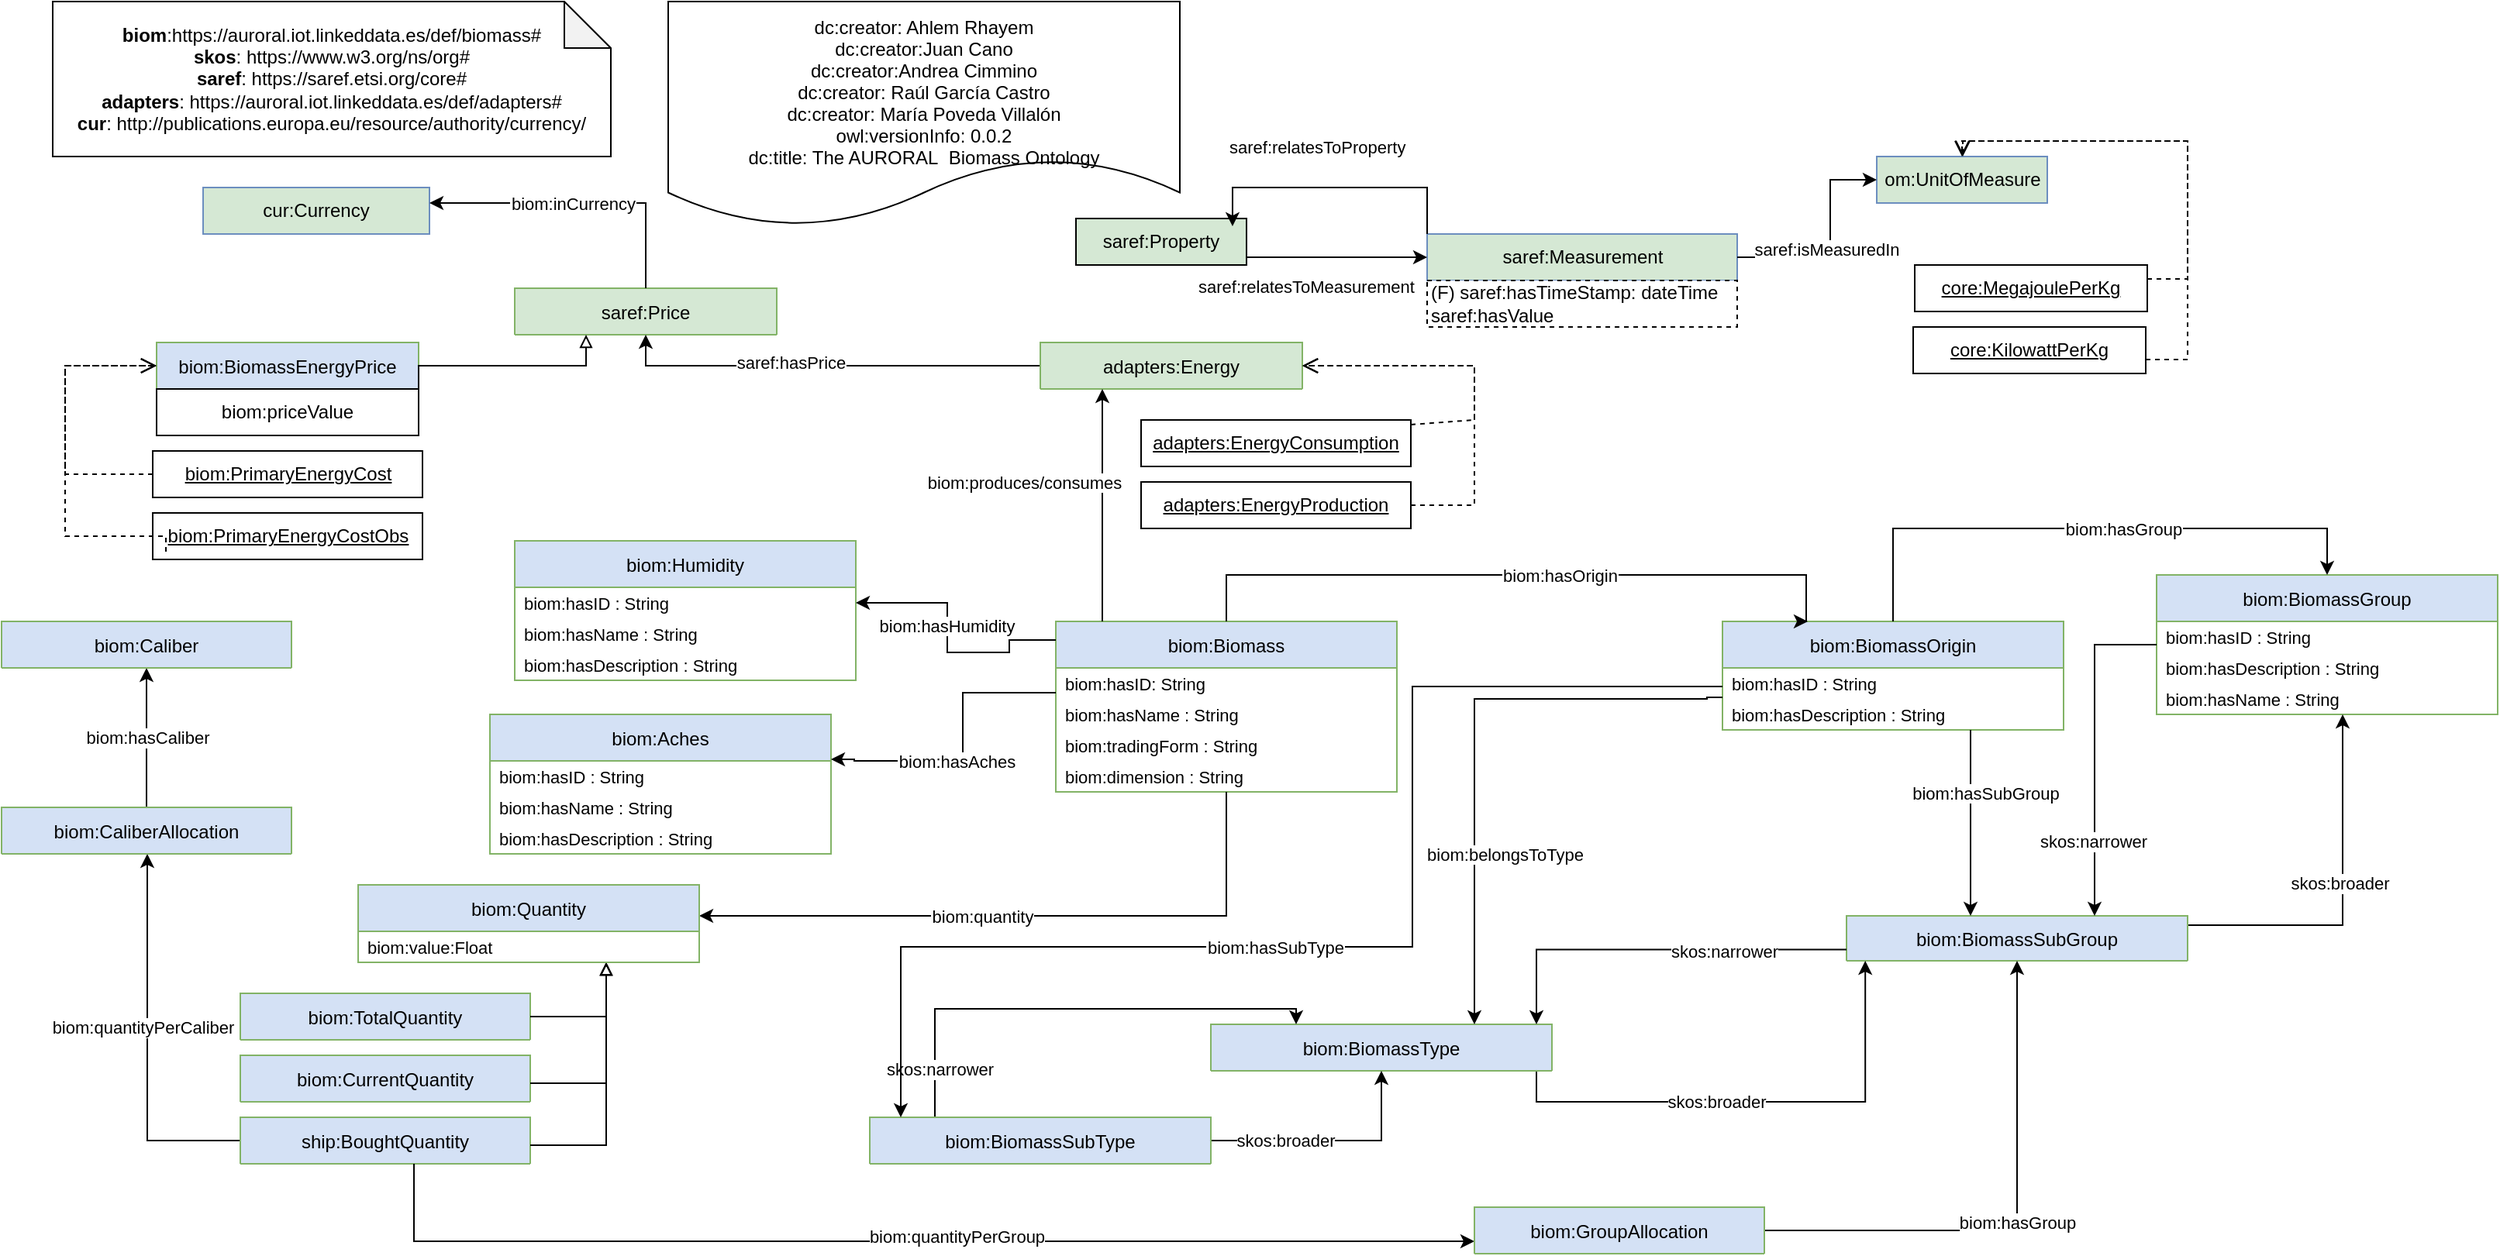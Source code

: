 <mxfile version="13.9.9" type="device"><diagram id="kuyocsIZIVU7Rjy9QZxE" name="Page-1"><mxGraphModel dx="2980" dy="2962" grid="1" gridSize="10" guides="1" tooltips="1" connect="1" arrows="1" fold="1" page="1" pageScale="1" pageWidth="1654" pageHeight="2336" math="0" shadow="0"><root><mxCell id="0"/><mxCell id="1" parent="0"/><mxCell id="2" value="biom:Biomass" style="swimlane;fontStyle=0;childLayout=stackLayout;horizontal=1;startSize=30;horizontalStack=0;resizeParent=1;resizeParentMax=0;resizeLast=0;collapsible=1;marginBottom=0;fillColor=#D4E1F5;strokeColor=#82b366;" parent="1" vertex="1"><mxGeometry x="-190" y="80" width="220" height="110" as="geometry"><mxRectangle x="536" y="365" width="80" height="30" as="alternateBounds"/></mxGeometry></mxCell><mxCell id="3" value="biom:hasID: String" style="text;strokeColor=none;fillColor=none;align=left;verticalAlign=middle;spacingLeft=4;spacingRight=4;overflow=hidden;points=[[0,0.5],[1,0.5]];portConstraint=eastwest;rotatable=0;fontSize=11;" parent="2" vertex="1"><mxGeometry y="30" width="220" height="20" as="geometry"/></mxCell><mxCell id="4" value="biom:hasName : String" style="text;strokeColor=none;fillColor=none;align=left;verticalAlign=middle;spacingLeft=4;spacingRight=4;overflow=hidden;points=[[0,0.5],[1,0.5]];portConstraint=eastwest;rotatable=0;fontSize=11;" parent="2" vertex="1"><mxGeometry y="50" width="220" height="20" as="geometry"/></mxCell><mxCell id="5" value="biom:tradingForm : String" style="text;strokeColor=none;fillColor=none;align=left;verticalAlign=middle;spacingLeft=4;spacingRight=4;overflow=hidden;points=[[0,0.5],[1,0.5]];portConstraint=eastwest;rotatable=0;fontSize=11;" parent="2" vertex="1"><mxGeometry y="70" width="220" height="20" as="geometry"/></mxCell><mxCell id="6" value="biom:dimension : String" style="text;strokeColor=none;fillColor=none;align=left;verticalAlign=middle;spacingLeft=4;spacingRight=4;overflow=hidden;points=[[0,0.5],[1,0.5]];portConstraint=eastwest;rotatable=0;fontSize=11;" parent="2" vertex="1"><mxGeometry y="90" width="220" height="20" as="geometry"/></mxCell><mxCell id="11" value="biom:BiomassOrigin" style="swimlane;fontStyle=0;childLayout=stackLayout;horizontal=1;startSize=30;horizontalStack=0;resizeParent=1;resizeParentMax=0;resizeLast=0;collapsible=1;marginBottom=0;fillColor=#D4E1F5;strokeColor=#82b366;" parent="1" vertex="1"><mxGeometry x="240" y="80" width="220" height="70" as="geometry"><mxRectangle x="536" y="365" width="80" height="30" as="alternateBounds"/></mxGeometry></mxCell><mxCell id="12" value="biom:hasID : String" style="text;strokeColor=none;fillColor=none;align=left;verticalAlign=middle;spacingLeft=4;spacingRight=4;overflow=hidden;points=[[0,0.5],[1,0.5]];portConstraint=eastwest;rotatable=0;fontSize=11;" parent="11" vertex="1"><mxGeometry y="30" width="220" height="20" as="geometry"/></mxCell><mxCell id="13" value="biom:hasDescription : String" style="text;strokeColor=none;fillColor=none;align=left;verticalAlign=middle;spacingLeft=4;spacingRight=4;overflow=hidden;points=[[0,0.5],[1,0.5]];portConstraint=eastwest;rotatable=0;fontSize=11;" parent="11" vertex="1"><mxGeometry y="50" width="220" height="20" as="geometry"/></mxCell><mxCell id="14" value="biom:BiomassGroup" style="swimlane;fontStyle=0;childLayout=stackLayout;horizontal=1;startSize=30;horizontalStack=0;resizeParent=1;resizeParentMax=0;resizeLast=0;collapsible=1;marginBottom=0;fillColor=#D4E1F5;strokeColor=#82b366;" parent="1" vertex="1"><mxGeometry x="520" y="50" width="220" height="90" as="geometry"><mxRectangle x="536" y="365" width="80" height="30" as="alternateBounds"/></mxGeometry></mxCell><mxCell id="15" value="biom:hasID : String" style="text;strokeColor=none;fillColor=none;align=left;verticalAlign=middle;spacingLeft=4;spacingRight=4;overflow=hidden;points=[[0,0.5],[1,0.5]];portConstraint=eastwest;rotatable=0;fontSize=11;" parent="14" vertex="1"><mxGeometry y="30" width="220" height="20" as="geometry"/></mxCell><mxCell id="16" value="biom:hasDescription : String" style="text;strokeColor=none;fillColor=none;align=left;verticalAlign=middle;spacingLeft=4;spacingRight=4;overflow=hidden;points=[[0,0.5],[1,0.5]];portConstraint=eastwest;rotatable=0;fontSize=11;" parent="14" vertex="1"><mxGeometry y="50" width="220" height="20" as="geometry"/></mxCell><mxCell id="17" value="biom:hasName : String" style="text;strokeColor=none;fillColor=none;align=left;verticalAlign=middle;spacingLeft=4;spacingRight=4;overflow=hidden;points=[[0,0.5],[1,0.5]];portConstraint=eastwest;rotatable=0;fontSize=11;" parent="14" vertex="1"><mxGeometry y="70" width="220" height="20" as="geometry"/></mxCell><mxCell id="Qh_Lmaf3h96moM6bWqUv-56" value="" style="edgeStyle=orthogonalEdgeStyle;rounded=0;orthogonalLoop=1;jettySize=auto;html=1;" parent="1" source="18" target="14" edge="1"><mxGeometry relative="1" as="geometry"><mxPoint x="660" y="275.5" as="targetPoint"/><Array as="points"><mxPoint x="640" y="276"/></Array></mxGeometry></mxCell><mxCell id="Qh_Lmaf3h96moM6bWqUv-66" value="skos:broader" style="edgeLabel;html=1;align=center;verticalAlign=middle;resizable=0;points=[];" parent="Qh_Lmaf3h96moM6bWqUv-56" vertex="1" connectable="0"><mxGeometry x="0.083" y="2" relative="1" as="geometry"><mxPoint y="1" as="offset"/></mxGeometry></mxCell><mxCell id="18" value="biom:BiomassSubGroup" style="swimlane;fontStyle=0;childLayout=stackLayout;horizontal=1;startSize=30;horizontalStack=0;resizeParent=1;resizeParentMax=0;resizeLast=0;collapsible=1;marginBottom=0;fillColor=#D4E1F5;strokeColor=#82b366;" parent="1" vertex="1"><mxGeometry x="320" y="270" width="220" height="29" as="geometry"><mxRectangle x="536" y="365" width="80" height="30" as="alternateBounds"/></mxGeometry></mxCell><mxCell id="Qh_Lmaf3h96moM6bWqUv-59" value="" style="edgeStyle=orthogonalEdgeStyle;rounded=0;orthogonalLoop=1;jettySize=auto;html=1;entryX=0.055;entryY=1;entryDx=0;entryDy=0;entryPerimeter=0;" parent="1" source="19" target="18" edge="1"><mxGeometry relative="1" as="geometry"><mxPoint x="260" y="355" as="targetPoint"/><Array as="points"><mxPoint x="120" y="390"/><mxPoint x="332" y="390"/></Array></mxGeometry></mxCell><mxCell id="Qh_Lmaf3h96moM6bWqUv-68" value="skos:broader" style="edgeLabel;html=1;align=center;verticalAlign=middle;resizable=0;points=[];" parent="Qh_Lmaf3h96moM6bWqUv-59" vertex="1" connectable="0"><mxGeometry x="-0.16" relative="1" as="geometry"><mxPoint as="offset"/></mxGeometry></mxCell><mxCell id="19" value="biom:BiomassType" style="swimlane;fontStyle=0;childLayout=stackLayout;horizontal=1;startSize=30;horizontalStack=0;resizeParent=1;resizeParentMax=0;resizeLast=0;collapsible=1;marginBottom=0;fillColor=#D4E1F5;strokeColor=#82b366;" parent="1" vertex="1"><mxGeometry x="-90" y="340" width="220" height="30" as="geometry"><mxRectangle x="536" y="365" width="80" height="30" as="alternateBounds"/></mxGeometry></mxCell><mxCell id="Qh_Lmaf3h96moM6bWqUv-62" value="" style="edgeStyle=orthogonalEdgeStyle;rounded=0;orthogonalLoop=1;jettySize=auto;html=1;exitX=0.645;exitY=0.067;exitDx=0;exitDy=0;exitPerimeter=0;entryX=0.25;entryY=0;entryDx=0;entryDy=0;" parent="1" source="20" target="19" edge="1"><mxGeometry relative="1" as="geometry"><Array as="points"><mxPoint x="-268" y="330"/><mxPoint x="-35" y="330"/></Array></mxGeometry></mxCell><mxCell id="Qh_Lmaf3h96moM6bWqUv-70" value="skos:narrower" style="edgeLabel;html=1;align=center;verticalAlign=middle;resizable=0;points=[];" parent="Qh_Lmaf3h96moM6bWqUv-62" vertex="1" connectable="0"><mxGeometry x="-0.356" y="-3" relative="1" as="geometry"><mxPoint as="offset"/></mxGeometry></mxCell><mxCell id="Qh_Lmaf3h96moM6bWqUv-63" value="" style="edgeStyle=orthogonalEdgeStyle;rounded=0;orthogonalLoop=1;jettySize=auto;html=1;" parent="1" source="20" target="19" edge="1"><mxGeometry relative="1" as="geometry"><mxPoint x="-375" y="360" as="targetPoint"/><Array as="points"><mxPoint x="20" y="415"/></Array></mxGeometry></mxCell><mxCell id="Qh_Lmaf3h96moM6bWqUv-71" value="skos:broader" style="edgeLabel;html=1;align=center;verticalAlign=middle;resizable=0;points=[];" parent="Qh_Lmaf3h96moM6bWqUv-63" vertex="1" connectable="0"><mxGeometry x="-0.39" relative="1" as="geometry"><mxPoint as="offset"/></mxGeometry></mxCell><mxCell id="20" value="biom:BiomassSubType" style="swimlane;fontStyle=0;childLayout=stackLayout;horizontal=1;startSize=30;horizontalStack=0;resizeParent=1;resizeParentMax=0;resizeLast=0;collapsible=1;marginBottom=0;fillColor=#D4E1F5;strokeColor=#82b366;" parent="1" vertex="1"><mxGeometry x="-310" y="400" width="220" height="30" as="geometry"><mxRectangle x="536" y="365" width="80" height="30" as="alternateBounds"/></mxGeometry></mxCell><mxCell id="21" value="biom:hasOrigin" style="edgeStyle=orthogonalEdgeStyle;rounded=0;orthogonalLoop=1;jettySize=auto;entryX=0.25;entryY=0;entryDx=0;entryDy=0;fontSize=11;endArrow=classic;endFill=1;" parent="1" source="2" target="11" edge="1"><mxGeometry x="0.129" relative="1" as="geometry"><mxPoint as="offset"/><mxPoint x="-80" y="80" as="sourcePoint"/><mxPoint x="422" y="68" as="targetPoint"/><Array as="points"><mxPoint x="-80" y="50"/><mxPoint x="294" y="50"/></Array></mxGeometry></mxCell><mxCell id="22" value="biom:hasGroup" style="edgeStyle=orthogonalEdgeStyle;rounded=0;orthogonalLoop=1;jettySize=auto;fontSize=11;endArrow=classic;endFill=1;entryX=0.5;entryY=0;entryDx=0;entryDy=0;" parent="1" source="11" target="14" edge="1"><mxGeometry x="0.129" relative="1" as="geometry"><mxPoint as="offset"/><mxPoint x="490" y="102.5" as="sourcePoint"/><mxPoint x="699" y="80" as="targetPoint"/><Array as="points"><mxPoint x="350" y="20"/><mxPoint x="630" y="20"/></Array></mxGeometry></mxCell><mxCell id="43" value="biom:hasSubGroup" style="edgeStyle=orthogonalEdgeStyle;rounded=0;orthogonalLoop=1;jettySize=auto;fontSize=11;endArrow=classic;endFill=1;" parent="1" source="11" target="18" edge="1"><mxGeometry x="-0.326" y="10" relative="1" as="geometry"><mxPoint as="offset"/><mxPoint x="240" y="140" as="sourcePoint"/><mxPoint x="211" y="215" as="targetPoint"/><Array as="points"><mxPoint x="400" y="220"/><mxPoint x="400" y="220"/></Array></mxGeometry></mxCell><mxCell id="44" value="biom:belongsToType" style="edgeStyle=orthogonalEdgeStyle;rounded=0;orthogonalLoop=1;jettySize=auto;fontSize=11;endArrow=classic;endFill=1;" parent="1" source="11" target="19" edge="1"><mxGeometry x="0.407" y="20" relative="1" as="geometry"><mxPoint as="offset"/><mxPoint x="220" y="130" as="sourcePoint"/><mxPoint x="320" y="286" as="targetPoint"/><Array as="points"><mxPoint x="230" y="129"/><mxPoint x="230" y="130"/><mxPoint x="80" y="130"/></Array></mxGeometry></mxCell><mxCell id="45" value="biom:hasSubType" style="edgeStyle=orthogonalEdgeStyle;rounded=0;orthogonalLoop=1;jettySize=auto;fontSize=11;endArrow=classic;endFill=1;" parent="1" source="11" target="20" edge="1"><mxGeometry x="0.129" relative="1" as="geometry"><mxPoint as="offset"/><mxPoint x="239" y="122" as="sourcePoint"/><mxPoint x="-292" y="342" as="targetPoint"/><Array as="points"><mxPoint x="40" y="122"/><mxPoint x="40" y="290"/><mxPoint x="-290" y="290"/></Array></mxGeometry></mxCell><mxCell id="46" value="biom:Humidity" style="swimlane;fontStyle=0;childLayout=stackLayout;horizontal=1;startSize=30;horizontalStack=0;resizeParent=1;resizeParentMax=0;resizeLast=0;collapsible=1;marginBottom=0;fillColor=#D4E1F5;strokeColor=#82b366;" parent="1" vertex="1"><mxGeometry x="-539" y="28" width="220" height="90" as="geometry"><mxRectangle x="536" y="365" width="80" height="30" as="alternateBounds"/></mxGeometry></mxCell><mxCell id="47" value="biom:hasID : String " style="text;strokeColor=none;fillColor=none;align=left;verticalAlign=middle;spacingLeft=4;spacingRight=4;overflow=hidden;points=[[0,0.5],[1,0.5]];portConstraint=eastwest;rotatable=0;fontSize=11;" parent="46" vertex="1"><mxGeometry y="30" width="220" height="20" as="geometry"/></mxCell><mxCell id="48" value="biom:hasName : String" style="text;strokeColor=none;fillColor=none;align=left;verticalAlign=middle;spacingLeft=4;spacingRight=4;overflow=hidden;points=[[0,0.5],[1,0.5]];portConstraint=eastwest;rotatable=0;fontSize=11;" parent="46" vertex="1"><mxGeometry y="50" width="220" height="20" as="geometry"/></mxCell><mxCell id="49" value="biom:hasDescription : String" style="text;strokeColor=none;fillColor=none;align=left;verticalAlign=middle;spacingLeft=4;spacingRight=4;overflow=hidden;points=[[0,0.5],[1,0.5]];portConstraint=eastwest;rotatable=0;fontSize=11;" parent="46" vertex="1"><mxGeometry y="70" width="220" height="20" as="geometry"/></mxCell><mxCell id="50" value="biom:Aches" style="swimlane;fontStyle=0;childLayout=stackLayout;horizontal=1;startSize=30;horizontalStack=0;resizeParent=1;resizeParentMax=0;resizeLast=0;collapsible=1;marginBottom=0;fillColor=#D4E1F5;strokeColor=#82b366;" parent="1" vertex="1"><mxGeometry x="-555" y="140" width="220" height="90" as="geometry"><mxRectangle x="536" y="365" width="80" height="30" as="alternateBounds"/></mxGeometry></mxCell><mxCell id="51" value="biom:hasID : String" style="text;strokeColor=none;fillColor=none;align=left;verticalAlign=middle;spacingLeft=4;spacingRight=4;overflow=hidden;points=[[0,0.5],[1,0.5]];portConstraint=eastwest;rotatable=0;fontSize=11;" parent="50" vertex="1"><mxGeometry y="30" width="220" height="20" as="geometry"/></mxCell><mxCell id="52" value="biom:hasName : String" style="text;strokeColor=none;fillColor=none;align=left;verticalAlign=middle;spacingLeft=4;spacingRight=4;overflow=hidden;points=[[0,0.5],[1,0.5]];portConstraint=eastwest;rotatable=0;fontSize=11;" parent="50" vertex="1"><mxGeometry y="50" width="220" height="20" as="geometry"/></mxCell><mxCell id="53" value="biom:hasDescription : String" style="text;strokeColor=none;fillColor=none;align=left;verticalAlign=middle;spacingLeft=4;spacingRight=4;overflow=hidden;points=[[0,0.5],[1,0.5]];portConstraint=eastwest;rotatable=0;fontSize=11;" parent="50" vertex="1"><mxGeometry y="70" width="220" height="20" as="geometry"/></mxCell><mxCell id="54" value="biom:hasHumidity" style="edgeStyle=orthogonalEdgeStyle;rounded=0;orthogonalLoop=1;jettySize=auto;fontSize=11;endArrow=classic;endFill=1;" parent="1" source="2" target="46" edge="1"><mxGeometry x="0.129" relative="1" as="geometry"><mxPoint as="offset"/><mxPoint x="-219" y="91.5" as="sourcePoint"/><mxPoint x="-760" y="90" as="targetPoint"/><Array as="points"><mxPoint x="-220" y="92"/><mxPoint x="-220" y="100"/><mxPoint x="-260" y="100"/><mxPoint x="-260" y="68"/></Array></mxGeometry></mxCell><mxCell id="55" value="biom:hasAches" style="edgeStyle=orthogonalEdgeStyle;rounded=0;orthogonalLoop=1;jettySize=auto;fontSize=11;endArrow=classic;endFill=1;" parent="1" source="2" target="50" edge="1"><mxGeometry x="0.129" relative="1" as="geometry"><mxPoint as="offset"/><mxPoint x="-180" y="130" as="sourcePoint"/><mxPoint x="-320" y="170" as="targetPoint"/><Array as="points"><mxPoint x="-250" y="126"/><mxPoint x="-250" y="170"/><mxPoint x="-320" y="170"/><mxPoint x="-320" y="169"/></Array></mxGeometry></mxCell><mxCell id="O9GTj8o9H-n6MzuwYOlM-77" value="&lt;div&gt;&lt;b&gt;&lt;br&gt;&lt;/b&gt;&lt;/div&gt;&lt;div&gt;&lt;b&gt;biom&lt;/b&gt;:https://auroral.iot.linkeddata.es/def/biomass#&lt;br&gt;&lt;/div&gt;&lt;div&gt;&lt;b&gt;skos&lt;/b&gt;:&amp;nbsp;https://www.w3.org/ns/org#&lt;br&gt;&lt;/div&gt;&lt;div&gt;&lt;/div&gt;&lt;b&gt;saref&lt;/b&gt;: https://saref.etsi.org/core#&lt;br&gt;&lt;b&gt;adapters&lt;/b&gt;: https://auroral.iot.linkeddata.es/def/adapters#&lt;br&gt;&lt;b&gt;cur&lt;/b&gt;: http://publications.europa.eu/resource/authority/currency/&lt;br&gt;&lt;div&gt;&lt;br&gt;&lt;/div&gt;" style="shape=note;whiteSpace=wrap;html=1;backgroundOutline=1;darkOpacity=0.05;" parent="1" vertex="1"><mxGeometry x="-837" y="-320" width="360" height="100" as="geometry"/></mxCell><mxCell id="RKmuHzQuzONTcbYEwZ_o-55" value="&#10;dc:creator: Ahlem Rhayem&#10;dc:creator:Juan Cano&#10;dc:creator:Andrea Cimmino&#10;dc:creator: Raúl García Castro&#10;dc:creator: María Poveda Villalón&#10;owl:versionInfo: 0.0.2&#10;dc:title: The AURORAL  Biomass Ontology" style="shape=document;boundedLbl=1;" parent="1" vertex="1"><mxGeometry x="-440" y="-320" width="330" height="145" as="geometry"/></mxCell><mxCell id="Qh_Lmaf3h96moM6bWqUv-57" value="" style="edgeStyle=orthogonalEdgeStyle;rounded=0;orthogonalLoop=1;jettySize=auto;html=1;" parent="1" source="14" target="18" edge="1"><mxGeometry relative="1" as="geometry"><mxPoint x="540" y="285.5" as="sourcePoint"/><mxPoint x="650" y="149" as="targetPoint"/><Array as="points"><mxPoint x="480" y="95"/></Array></mxGeometry></mxCell><mxCell id="Qh_Lmaf3h96moM6bWqUv-65" value="skos:narrower" style="edgeLabel;html=1;align=center;verticalAlign=middle;resizable=0;points=[];" parent="Qh_Lmaf3h96moM6bWqUv-57" vertex="1" connectable="0"><mxGeometry x="0.55" y="-1" relative="1" as="geometry"><mxPoint as="offset"/></mxGeometry></mxCell><mxCell id="Qh_Lmaf3h96moM6bWqUv-60" value="" style="edgeStyle=orthogonalEdgeStyle;rounded=0;orthogonalLoop=1;jettySize=auto;html=1;exitX=0;exitY=0.75;exitDx=0;exitDy=0;" parent="1" source="18" target="19" edge="1"><mxGeometry relative="1" as="geometry"><mxPoint x="140" y="365" as="sourcePoint"/><mxPoint x="332.1" y="300" as="targetPoint"/><Array as="points"><mxPoint x="120" y="292"/></Array></mxGeometry></mxCell><mxCell id="Qh_Lmaf3h96moM6bWqUv-67" value="skos:narrower" style="edgeLabel;html=1;align=center;verticalAlign=middle;resizable=0;points=[];" parent="Qh_Lmaf3h96moM6bWqUv-60" vertex="1" connectable="0"><mxGeometry x="-0.359" y="1" relative="1" as="geometry"><mxPoint as="offset"/></mxGeometry></mxCell><mxCell id="Prb9LbOoZHCVGcq7G5M_-55" value="saref:Price" style="swimlane;fontStyle=0;childLayout=stackLayout;horizontal=1;startSize=30;horizontalStack=0;resizeParent=1;resizeParentMax=0;resizeLast=0;collapsible=1;marginBottom=0;fillColor=#d5e8d4;strokeColor=#82b366;" parent="1" vertex="1"><mxGeometry x="-539" y="-135" width="169" height="30" as="geometry"><mxRectangle x="536" y="365" width="80" height="30" as="alternateBounds"/></mxGeometry></mxCell><mxCell id="Prb9LbOoZHCVGcq7G5M_-66" value="" style="edgeStyle=orthogonalEdgeStyle;rounded=0;orthogonalLoop=1;jettySize=auto;html=1;" parent="1" source="Prb9LbOoZHCVGcq7G5M_-59" target="Prb9LbOoZHCVGcq7G5M_-55" edge="1"><mxGeometry relative="1" as="geometry"><mxPoint x="-304.5" y="-85" as="targetPoint"/></mxGeometry></mxCell><mxCell id="Prb9LbOoZHCVGcq7G5M_-67" value="saref:hasPrice" style="edgeLabel;html=1;align=center;verticalAlign=middle;resizable=0;points=[];" parent="Prb9LbOoZHCVGcq7G5M_-66" vertex="1" connectable="0"><mxGeometry x="0.176" y="-2" relative="1" as="geometry"><mxPoint as="offset"/></mxGeometry></mxCell><mxCell id="Prb9LbOoZHCVGcq7G5M_-59" value="adapters:Energy" style="swimlane;fontStyle=0;childLayout=stackLayout;horizontal=1;startSize=30;horizontalStack=0;resizeParent=1;resizeParentMax=0;resizeLast=0;collapsible=1;marginBottom=0;fillColor=#d5e8d4;strokeColor=#82b366;" parent="1" vertex="1"><mxGeometry x="-200" y="-100" width="169" height="30" as="geometry"><mxRectangle x="536" y="365" width="80" height="30" as="alternateBounds"/></mxGeometry></mxCell><mxCell id="Prb9LbOoZHCVGcq7G5M_-60" value="&lt;u&gt;adapters:EnergyConsumption&lt;/u&gt;" style="rounded=0;whiteSpace=wrap;html=1;snapToPoint=1;points=[[0.1,0],[0.2,0],[0.3,0],[0.4,0],[0.5,0],[0.6,0],[0.7,0],[0.8,0],[0.9,0],[0,0.1],[0,0.3],[0,0.5],[0,0.7],[0,0.9],[0.1,1],[0.2,1],[0.3,1],[0.4,1],[0.5,1],[0.6,1],[0.7,1],[0.8,1],[0.9,1],[1,0.1],[1,0.3],[1,0.5],[1,0.7],[1,0.9]];strokeColor=#000000;" parent="1" vertex="1"><mxGeometry x="-135" y="-50" width="174" height="30" as="geometry"/></mxCell><mxCell id="Prb9LbOoZHCVGcq7G5M_-61" value="&lt;u&gt;adapters:EnergyProduction&lt;/u&gt;" style="rounded=0;whiteSpace=wrap;html=1;snapToPoint=1;points=[[0.1,0],[0.2,0],[0.3,0],[0.4,0],[0.5,0],[0.6,0],[0.7,0],[0.8,0],[0.9,0],[0,0.1],[0,0.3],[0,0.5],[0,0.7],[0,0.9],[0.1,1],[0.2,1],[0.3,1],[0.4,1],[0.5,1],[0.6,1],[0.7,1],[0.8,1],[0.9,1],[1,0.1],[1,0.3],[1,0.5],[1,0.7],[1,0.9]];strokeColor=#000000;" parent="1" vertex="1"><mxGeometry x="-135" y="-10" width="174" height="30" as="geometry"/></mxCell><mxCell id="Prb9LbOoZHCVGcq7G5M_-62" value="" style="endArrow=open;html=1;fontColor=#000099;endFill=0;dashed=1;endSize=8;edgeStyle=orthogonalEdgeStyle;arcSize=0;entryX=1;entryY=0.5;entryDx=0;entryDy=0;" parent="1" source="Prb9LbOoZHCVGcq7G5M_-60" target="Prb9LbOoZHCVGcq7G5M_-59" edge="1"><mxGeometry width="50" height="50" relative="1" as="geometry"><mxPoint x="-10" y="-50" as="sourcePoint"/><mxPoint x="210" y="-142" as="targetPoint"/><Array as="points"><mxPoint x="80" y="-50"/><mxPoint x="80" y="-85"/></Array></mxGeometry></mxCell><mxCell id="Prb9LbOoZHCVGcq7G5M_-63" value="" style="endArrow=open;html=1;fontColor=#000099;endFill=0;dashed=1;endSize=8;edgeStyle=orthogonalEdgeStyle;arcSize=0;" parent="1" source="Prb9LbOoZHCVGcq7G5M_-61" target="Prb9LbOoZHCVGcq7G5M_-59" edge="1"><mxGeometry width="50" height="50" relative="1" as="geometry"><mxPoint x="49" y="8" as="sourcePoint"/><mxPoint x="-20" y="-80" as="targetPoint"/><Array as="points"><mxPoint x="80" y="5"/><mxPoint x="80" y="-85"/></Array></mxGeometry></mxCell><mxCell id="Prb9LbOoZHCVGcq7G5M_-64" value="biom:produces/consumes" style="edgeStyle=orthogonalEdgeStyle;rounded=0;orthogonalLoop=1;jettySize=auto;fontSize=11;endArrow=classic;endFill=1;" parent="1" target="Prb9LbOoZHCVGcq7G5M_-59" edge="1"><mxGeometry x="0.2" y="50" relative="1" as="geometry"><mxPoint as="offset"/><mxPoint x="-160" y="80" as="sourcePoint"/><mxPoint x="215" y="80" as="targetPoint"/><Array as="points"><mxPoint x="-160" y="-40"/><mxPoint x="-160" y="-40"/></Array></mxGeometry></mxCell><mxCell id="Prb9LbOoZHCVGcq7G5M_-68" value="&lt;u&gt;biom:PrimaryEnergyCost&lt;/u&gt;" style="rounded=0;whiteSpace=wrap;html=1;snapToPoint=1;points=[[0.1,0],[0.2,0],[0.3,0],[0.4,0],[0.5,0],[0.6,0],[0.7,0],[0.8,0],[0.9,0],[0,0.1],[0,0.3],[0,0.5],[0,0.7],[0,0.9],[0.1,1],[0.2,1],[0.3,1],[0.4,1],[0.5,1],[0.6,1],[0.7,1],[0.8,1],[0.9,1],[1,0.1],[1,0.3],[1,0.5],[1,0.7],[1,0.9]];strokeColor=#000000;" parent="1" vertex="1"><mxGeometry x="-772.5" y="-30" width="174" height="30" as="geometry"/></mxCell><mxCell id="Prb9LbOoZHCVGcq7G5M_-71" value="&lt;u&gt;biom:PrimaryEnergyCostObs&lt;/u&gt;" style="rounded=0;whiteSpace=wrap;html=1;snapToPoint=1;points=[[0.1,0],[0.2,0],[0.3,0],[0.4,0],[0.5,0],[0.6,0],[0.7,0],[0.8,0],[0.9,0],[0,0.1],[0,0.3],[0,0.5],[0,0.7],[0,0.9],[0.1,1],[0.2,1],[0.3,1],[0.4,1],[0.5,1],[0.6,1],[0.7,1],[0.8,1],[0.9,1],[1,0.1],[1,0.3],[1,0.5],[1,0.7],[1,0.9]];strokeColor=#000000;" parent="1" vertex="1"><mxGeometry x="-772.5" y="10" width="174" height="30" as="geometry"/></mxCell><mxCell id="Prb9LbOoZHCVGcq7G5M_-74" value="biom:BiomassEnergyPrice" style="swimlane;fontStyle=0;childLayout=stackLayout;horizontal=1;startSize=30;horizontalStack=0;resizeParent=1;resizeParentMax=0;resizeLast=0;collapsible=1;marginBottom=0;fillColor=#D4E1F5;strokeColor=#82b366;" parent="1" vertex="1"><mxGeometry x="-770" y="-100" width="169" height="60" as="geometry"><mxRectangle x="536" y="365" width="80" height="30" as="alternateBounds"/></mxGeometry></mxCell><mxCell id="Prb9LbOoZHCVGcq7G5M_-87" value="biom:priceValue" style="rounded=0;whiteSpace=wrap;html=1;snapToPoint=1;points=[[0.1,0],[0.2,0],[0.3,0],[0.4,0],[0.5,0],[0.6,0],[0.7,0],[0.8,0],[0.9,0],[0,0.1],[0,0.3],[0,0.5],[0,0.7],[0,0.9],[0.1,1],[0.2,1],[0.3,1],[0.4,1],[0.5,1],[0.6,1],[0.7,1],[0.8,1],[0.9,1],[1,0.1],[1,0.3],[1,0.5],[1,0.7],[1,0.9]];strokeColor=#000000;" parent="Prb9LbOoZHCVGcq7G5M_-74" vertex="1"><mxGeometry y="30" width="169" height="30" as="geometry"/></mxCell><mxCell id="Prb9LbOoZHCVGcq7G5M_-75" style="edgeStyle=orthogonalEdgeStyle;rounded=0;orthogonalLoop=1;jettySize=auto;html=1;endArrow=block;endFill=0;exitX=1;exitY=0.5;exitDx=0;exitDy=0;" parent="1" source="Prb9LbOoZHCVGcq7G5M_-74" target="Prb9LbOoZHCVGcq7G5M_-55" edge="1"><mxGeometry relative="1" as="geometry"><mxPoint x="-539" y="-20" as="sourcePoint"/><mxPoint x="-493.5" y="-140" as="targetPoint"/><Array as="points"><mxPoint x="-493" y="-85"/></Array></mxGeometry></mxCell><mxCell id="Prb9LbOoZHCVGcq7G5M_-78" value="" style="endArrow=open;html=1;fontColor=#000099;endFill=0;dashed=1;endSize=8;edgeStyle=orthogonalEdgeStyle;arcSize=0;exitX=0;exitY=0.5;exitDx=0;exitDy=0;" parent="1" source="Prb9LbOoZHCVGcq7G5M_-68" target="Prb9LbOoZHCVGcq7G5M_-74" edge="1"><mxGeometry width="50" height="50" relative="1" as="geometry"><mxPoint x="-794" y="-30.9" as="sourcePoint"/><mxPoint x="-829" y="-60" as="targetPoint"/><Array as="points"><mxPoint x="-829" y="-15"/><mxPoint x="-829" y="-85"/></Array></mxGeometry></mxCell><mxCell id="Prb9LbOoZHCVGcq7G5M_-79" value="" style="endArrow=open;html=1;fontColor=#000099;endFill=0;dashed=1;endSize=8;edgeStyle=orthogonalEdgeStyle;arcSize=0;exitX=0.049;exitY=0.833;exitDx=0;exitDy=0;exitPerimeter=0;" parent="1" source="Prb9LbOoZHCVGcq7G5M_-71" target="Prb9LbOoZHCVGcq7G5M_-74" edge="1"><mxGeometry width="50" height="50" relative="1" as="geometry"><mxPoint x="-770" y="28" as="sourcePoint"/><mxPoint x="-770" y="-34.5" as="targetPoint"/><Array as="points"><mxPoint x="-764" y="25"/><mxPoint x="-829" y="25"/><mxPoint x="-829" y="-85"/></Array></mxGeometry></mxCell><mxCell id="Prb9LbOoZHCVGcq7G5M_-80" value="saref:Measurement" style="rounded=0;whiteSpace=wrap;html=1;fillColor=#D5E8D4;strokeColor=#6c8ebf;" parent="1" vertex="1"><mxGeometry x="49.5" y="-170" width="200" height="30" as="geometry"/></mxCell><mxCell id="Prb9LbOoZHCVGcq7G5M_-81" value="om:UnitOfMeasure" style="rounded=0;whiteSpace=wrap;html=1;fillColor=#D5E8D4;strokeColor=#6c8ebf;" parent="1" vertex="1"><mxGeometry x="339.5" y="-220" width="110" height="30" as="geometry"/></mxCell><mxCell id="Prb9LbOoZHCVGcq7G5M_-82" style="edgeStyle=orthogonalEdgeStyle;rounded=0;orthogonalLoop=1;jettySize=auto;html=1;endArrow=classic;endFill=1;exitX=1;exitY=0.5;exitDx=0;exitDy=0;" parent="1" source="Prb9LbOoZHCVGcq7G5M_-80" target="Prb9LbOoZHCVGcq7G5M_-81" edge="1"><mxGeometry relative="1" as="geometry"><Array as="points"><mxPoint x="309.5" y="-155"/><mxPoint x="309.5" y="-205"/></Array><mxPoint x="264" y="-150" as="sourcePoint"/><mxPoint x="485" y="-180" as="targetPoint"/></mxGeometry></mxCell><mxCell id="Prb9LbOoZHCVGcq7G5M_-83" value="saref:isMeasuredIn" style="edgeLabel;html=1;align=center;verticalAlign=middle;resizable=0;points=[];" parent="Prb9LbOoZHCVGcq7G5M_-82" vertex="1" connectable="0"><mxGeometry x="-0.241" y="-2" relative="1" as="geometry"><mxPoint x="4" y="-7" as="offset"/></mxGeometry></mxCell><mxCell id="Prb9LbOoZHCVGcq7G5M_-84" value="(F) saref:hasTimeStamp: dateTime&lt;br&gt;saref:hasValue" style="rounded=0;whiteSpace=wrap;html=1;snapToPoint=1;points=[[0.1,0],[0.2,0],[0.3,0],[0.4,0],[0.5,0],[0.6,0],[0.7,0],[0.8,0],[0.9,0],[0,0.1],[0,0.3],[0,0.5],[0,0.7],[0,0.9],[0.1,1],[0.2,1],[0.3,1],[0.4,1],[0.5,1],[0.6,1],[0.7,1],[0.8,1],[0.9,1],[1,0.1],[1,0.3],[1,0.5],[1,0.7],[1,0.9]];dashed=1;align=left;" parent="1" vertex="1"><mxGeometry x="49.5" y="-140" width="200" height="30" as="geometry"/></mxCell><mxCell id="Prb9LbOoZHCVGcq7G5M_-88" value="cur:Currency" style="rounded=0;whiteSpace=wrap;html=1;fillColor=#D5E8D4;strokeColor=#6c8ebf;" parent="1" vertex="1"><mxGeometry x="-740" y="-200" width="146" height="30" as="geometry"/></mxCell><mxCell id="Prb9LbOoZHCVGcq7G5M_-89" value="biom:inCurrency" style="edgeStyle=orthogonalEdgeStyle;rounded=0;orthogonalLoop=1;jettySize=auto;endArrow=classic;endFill=1;" parent="1" source="Prb9LbOoZHCVGcq7G5M_-55" target="Prb9LbOoZHCVGcq7G5M_-88" edge="1"><mxGeometry x="0.044" relative="1" as="geometry"><mxPoint x="-710" y="-160" as="targetPoint"/><mxPoint x="-880" y="-210" as="sourcePoint"/><mxPoint as="offset"/><Array as="points"><mxPoint x="-454" y="-190"/></Array></mxGeometry></mxCell><mxCell id="Prb9LbOoZHCVGcq7G5M_-90" value="" style="edgeStyle=orthogonalEdgeStyle;rounded=0;orthogonalLoop=1;jettySize=auto;html=1;startArrow=none;" parent="1" source="Prb9LbOoZHCVGcq7G5M_-93" target="Prb9LbOoZHCVGcq7G5M_-80" edge="1"><mxGeometry relative="1" as="geometry"><Array as="points"><mxPoint x="-40" y="-155"/><mxPoint x="-40" y="-155"/></Array><mxPoint x="-40" y="-300" as="sourcePoint"/><mxPoint x="100.0" y="-310.99" as="targetPoint"/></mxGeometry></mxCell><mxCell id="Prb9LbOoZHCVGcq7G5M_-91" value="&lt;span style=&quot;color: rgb(0, 0, 0); font-family: helvetica; font-size: 11px; font-style: normal; font-weight: 400; letter-spacing: normal; text-align: center; text-indent: 0px; text-transform: none; word-spacing: 0px; background-color: rgb(255, 255, 255); display: inline; float: none;&quot;&gt;saref:relatesToProperty&lt;/span&gt;" style="text;whiteSpace=wrap;html=1;" parent="1" vertex="1"><mxGeometry x="-80.5" y="-240" width="140" height="30" as="geometry"/></mxCell><mxCell id="Prb9LbOoZHCVGcq7G5M_-92" value="&lt;span style=&quot;color: rgb(0 , 0 , 0) ; font-family: &amp;#34;helvetica&amp;#34; ; font-size: 11px ; font-style: normal ; font-weight: 400 ; letter-spacing: normal ; text-align: center ; text-indent: 0px ; text-transform: none ; word-spacing: 0px ; background-color: rgb(255 , 255 , 255) ; display: inline ; float: none&quot;&gt;saref:relatesToMeasurement&lt;/span&gt;" style="text;whiteSpace=wrap;html=1;" parent="1" vertex="1"><mxGeometry x="-100.0" y="-150" width="140" height="30" as="geometry"/></mxCell><mxCell id="Prb9LbOoZHCVGcq7G5M_-93" value="saref:Property" style="rounded=0;whiteSpace=wrap;html=1;fillColor=#D5E8D4;strokeColor=#000000;" parent="1" vertex="1"><mxGeometry x="-177" y="-180" width="110" height="30" as="geometry"/></mxCell><mxCell id="Prb9LbOoZHCVGcq7G5M_-94" value="" style="edgeStyle=orthogonalEdgeStyle;rounded=0;orthogonalLoop=1;jettySize=auto;html=1;startArrow=none;exitX=0;exitY=0;exitDx=0;exitDy=0;entryX=0.918;entryY=0.167;entryDx=0;entryDy=0;entryPerimeter=0;" parent="1" source="Prb9LbOoZHCVGcq7G5M_-80" target="Prb9LbOoZHCVGcq7G5M_-93" edge="1"><mxGeometry relative="1" as="geometry"><Array as="points"><mxPoint x="50" y="-200"/><mxPoint x="-76" y="-200"/></Array><mxPoint x="-49.3" y="-200" as="sourcePoint"/><mxPoint x="67.2" y="-200" as="targetPoint"/></mxGeometry></mxCell><mxCell id="Prb9LbOoZHCVGcq7G5M_-95" value="&lt;u&gt;core:MegajoulePerKg&lt;/u&gt;&lt;span style=&quot;color: rgba(0 , 0 , 0 , 0) ; font-family: monospace ; font-size: 0px&quot;&gt;%3CmxGraphModel%3E%3Croot%3E%3CmxCell%20id%3D%220%22%2F%3E%3CmxCell%20id%3D%221%22%20parent%3D%220%22%2F%3E%3CmxCell%20id%3D%222%22%20value%3D%22%26lt%3Bu%26gt%3Bcore%3AKiloWattSquareMeter%26lt%3B%2Fu%26gt%3B%22%20style%3D%22rounded%3D0%3BwhiteSpace%3Dwrap%3Bhtml%3D1%3BsnapToPoint%3D1%3Bpoints%3D%5B%5B0.1%2C0%5D%2C%5B0.2%2C0%5D%2C%5B0.3%2C0%5D%2C%5B0.4%2C0%5D%2C%5B0.5%2C0%5D%2C%5B0.6%2C0%5D%2C%5B0.7%2C0%5D%2C%5B0.8%2C0%5D%2C%5B0.9%2C0%5D%2C%5B0%2C0.1%5D%2C%5B0%2C0.3%5D%2C%5B0%2C0.5%5D%2C%5B0%2C0.7%5D%2C%5B0%2C0.9%5D%2C%5B0.1%2C1%5D%2C%5B0.2%2C1%5D%2C%5B0.3%2C1%5D%2C%5B0.4%2C1%5D%2C%5B0.5%2C1%5D%2C%5B0.6%2C1%5D%2C%5B0.7%2C1%5D%2C%5B0.8%2C1%5D%2C%5B0.9%2C1%5D%2C%5B1%2C0.1%5D%2C%5B1%2C0.3%5D%2C%5B1%2C0.5%5D%2C%5B1%2C0.7%5D%2C%5B1%2C0.9%5D%5D%3B%22%20vertex%3D%221%22%20parent%3D%221%22%3E%3CmxGeometry%20x%3D%221210%22%20y%3D%22190%22%20width%3D%22150%22%20height%3D%2230%22%20as%3D%22geometry%22%2F%3E%3C%2FmxCell%3E%3C%2Froot%3E%3C%2FmxGraphModel%3E&lt;/span&gt;" style="rounded=0;whiteSpace=wrap;html=1;snapToPoint=1;points=[[0.1,0],[0.2,0],[0.3,0],[0.4,0],[0.5,0],[0.6,0],[0.7,0],[0.8,0],[0.9,0],[0,0.1],[0,0.3],[0,0.5],[0,0.7],[0,0.9],[0.1,1],[0.2,1],[0.3,1],[0.4,1],[0.5,1],[0.6,1],[0.7,1],[0.8,1],[0.9,1],[1,0.1],[1,0.3],[1,0.5],[1,0.7],[1,0.9]];" parent="1" vertex="1"><mxGeometry x="364" y="-150" width="150" height="30" as="geometry"/></mxCell><mxCell id="Prb9LbOoZHCVGcq7G5M_-96" value="&lt;u&gt;core:KilowattPerKg&lt;/u&gt;&lt;span style=&quot;color: rgba(0 , 0 , 0 , 0) ; font-family: monospace ; font-size: 0px&quot;&gt;%3CmxGraphModel%3E%3Croot%3E%3CmxCell%20id%3D%220%22%2F%3E%3CmxCell%20id%3D%221%22%20parent%3D%220%22%2F%3E%3CmxCell%20id%3D%222%22%20value%3D%22%26lt%3Bu%26gt%3Bcore%3AKiloWattSquareMeter%26lt%3B%2Fu%26gt%3B%22%20style%3D%22rounded%3D0%3BwhiteSpace%3Dwrap%3Bhtml%3D1%3BsnapToPoint%3D1%3Bpoints%3D%5B%5B0.1%2C0%5D%2C%5B0.2%2C0%5D%2C%5B0.3%2C0%5D%2C%5B0.4%2C0%5D%2C%5B0.5%2C0%5D%2C%5B0.6%2C0%5D%2C%5B0.7%2C0%5D%2C%5B0.8%2C0%5D%2C%5B0.9%2C0%5D%2C%5B0%2C0.1%5D%2C%5B0%2C0.3%5D%2C%5B0%2C0.5%5D%2C%5B0%2C0.7%5D%2C%5B0%2C0.9%5D%2C%5B0.1%2C1%5D%2C%5B0.2%2C1%5D%2C%5B0.3%2C1%5D%2C%5B0.4%2C1%5D%2C%5B0.5%2C1%5D%2C%5B0.6%2C1%5D%2C%5B0.7%2C1%5D%2C%5B0.8%2C1%5D%2C%5B0.9%2C1%5D%2C%5B1%2C0.1%5D%2C%5B1%2C0.3%5D%2C%5B1%2C0.5%5D%2C%5B1%2C0.7%5D%2C%5B1%2C0.9%5D%5D%3B%22%20vertex%3D%221%22%20parent%3D%221%22%3E%3CmxGeometry%20x%3D%221210%22%20y%3D%22190%22%20width%3D%22150%22%20height%3D%2230%22%20as%3D%22geometry%22%2F%3E%3C%2FmxCell%3E%3C%2Froot%3E%3C%2FmxGraphModel%3E&lt;/span&gt;" style="rounded=0;whiteSpace=wrap;html=1;snapToPoint=1;points=[[0.1,0],[0.2,0],[0.3,0],[0.4,0],[0.5,0],[0.6,0],[0.7,0],[0.8,0],[0.9,0],[0,0.1],[0,0.3],[0,0.5],[0,0.7],[0,0.9],[0.1,1],[0.2,1],[0.3,1],[0.4,1],[0.5,1],[0.6,1],[0.7,1],[0.8,1],[0.9,1],[1,0.1],[1,0.3],[1,0.5],[1,0.7],[1,0.9]];" parent="1" vertex="1"><mxGeometry x="363" y="-110" width="150" height="30" as="geometry"/></mxCell><mxCell id="Prb9LbOoZHCVGcq7G5M_-97" value="" style="endArrow=open;html=1;fontColor=#000099;endFill=0;dashed=1;endSize=8;edgeStyle=orthogonalEdgeStyle;arcSize=0;exitX=1;exitY=0.3;exitDx=0;exitDy=0;entryX=0.5;entryY=0;entryDx=0;entryDy=0;" parent="1" source="Prb9LbOoZHCVGcq7G5M_-95" target="Prb9LbOoZHCVGcq7G5M_-81" edge="1"><mxGeometry width="50" height="50" relative="1" as="geometry"><mxPoint x="650" y="-175" as="sourcePoint"/><mxPoint x="530" y="-225" as="targetPoint"/><Array as="points"><mxPoint x="540" y="-141"/><mxPoint x="540" y="-230"/><mxPoint x="395" y="-230"/></Array></mxGeometry></mxCell><mxCell id="Prb9LbOoZHCVGcq7G5M_-98" value="" style="endArrow=open;html=1;fontColor=#000099;endFill=0;dashed=1;endSize=8;edgeStyle=orthogonalEdgeStyle;arcSize=0;exitX=1;exitY=0.7;exitDx=0;exitDy=0;" parent="1" source="Prb9LbOoZHCVGcq7G5M_-96" target="Prb9LbOoZHCVGcq7G5M_-81" edge="1"><mxGeometry width="50" height="50" relative="1" as="geometry"><mxPoint x="540" y="-131" as="sourcePoint"/><mxPoint x="459.5" y="-202.5" as="targetPoint"/><Array as="points"><mxPoint x="540" y="-89"/><mxPoint x="540" y="-230"/><mxPoint x="395" y="-230"/></Array></mxGeometry></mxCell><mxCell id="uD1xqW1s1P9esQBgf80C-65" value="" style="edgeStyle=orthogonalEdgeStyle;rounded=0;orthogonalLoop=1;jettySize=auto;html=1;" edge="1" parent="1" source="uD1xqW1s1P9esQBgf80C-55" target="uD1xqW1s1P9esQBgf80C-63"><mxGeometry relative="1" as="geometry"><mxPoint x="-796" y="415" as="targetPoint"/><Array as="points"><mxPoint x="-776" y="415"/></Array></mxGeometry></mxCell><mxCell id="uD1xqW1s1P9esQBgf80C-66" value="biom:quantityPerCaliber" style="edgeLabel;html=1;align=center;verticalAlign=middle;resizable=0;points=[];" vertex="1" connectable="0" parent="uD1xqW1s1P9esQBgf80C-65"><mxGeometry x="0.088" y="3" relative="1" as="geometry"><mxPoint as="offset"/></mxGeometry></mxCell><mxCell id="uD1xqW1s1P9esQBgf80C-55" value="ship:BoughtQuantity" style="swimlane;fontStyle=0;childLayout=stackLayout;horizontal=1;startSize=30;horizontalStack=0;resizeParent=1;resizeParentMax=0;resizeLast=0;collapsible=1;marginBottom=0;fillColor=#D4E1F5;strokeColor=#82b366;" vertex="1" parent="1"><mxGeometry x="-716" y="400" width="187" height="30" as="geometry"><mxRectangle x="536" y="365" width="80" height="30" as="alternateBounds"/></mxGeometry></mxCell><mxCell id="uD1xqW1s1P9esQBgf80C-57" value="biom:TotalQuantity" style="swimlane;fontStyle=0;childLayout=stackLayout;horizontal=1;startSize=30;horizontalStack=0;resizeParent=1;resizeParentMax=0;resizeLast=0;collapsible=1;marginBottom=0;fillColor=#D4E1F5;strokeColor=#82b366;" vertex="1" parent="1"><mxGeometry x="-716" y="320" width="187" height="30" as="geometry"><mxRectangle x="536" y="365" width="80" height="30" as="alternateBounds"/></mxGeometry></mxCell><mxCell id="uD1xqW1s1P9esQBgf80C-58" value="biom:CurrentQuantity" style="swimlane;fontStyle=0;childLayout=stackLayout;horizontal=1;startSize=30;horizontalStack=0;resizeParent=1;resizeParentMax=0;resizeLast=0;collapsible=1;marginBottom=0;fillColor=#D4E1F5;strokeColor=#82b366;" vertex="1" parent="1"><mxGeometry x="-716" y="360" width="187" height="30" as="geometry"><mxRectangle x="536" y="365" width="80" height="30" as="alternateBounds"/></mxGeometry></mxCell><mxCell id="uD1xqW1s1P9esQBgf80C-59" style="edgeStyle=orthogonalEdgeStyle;rounded=0;orthogonalLoop=1;jettySize=auto;html=1;endArrow=block;endFill=0;exitX=1;exitY=0.5;exitDx=0;exitDy=0;" edge="1" parent="1" source="uD1xqW1s1P9esQBgf80C-57" target="uD1xqW1s1P9esQBgf80C-67"><mxGeometry relative="1" as="geometry"><mxPoint x="-499" y="334" as="sourcePoint"/><mxPoint x="-480" y="290" as="targetPoint"/><Array as="points"><mxPoint x="-480" y="335"/></Array></mxGeometry></mxCell><mxCell id="uD1xqW1s1P9esQBgf80C-60" style="edgeStyle=orthogonalEdgeStyle;rounded=0;orthogonalLoop=1;jettySize=auto;html=1;endArrow=block;endFill=0;" edge="1" parent="1" source="uD1xqW1s1P9esQBgf80C-58" target="uD1xqW1s1P9esQBgf80C-67"><mxGeometry relative="1" as="geometry"><mxPoint x="-526" y="377.5" as="sourcePoint"/><mxPoint x="-480" y="290" as="targetPoint"/><Array as="points"><mxPoint x="-480" y="378"/></Array></mxGeometry></mxCell><mxCell id="uD1xqW1s1P9esQBgf80C-61" style="edgeStyle=orthogonalEdgeStyle;rounded=0;orthogonalLoop=1;jettySize=auto;html=1;endArrow=block;endFill=0;" edge="1" parent="1" source="uD1xqW1s1P9esQBgf80C-55" target="uD1xqW1s1P9esQBgf80C-67"><mxGeometry relative="1" as="geometry"><mxPoint x="-529" y="418" as="sourcePoint"/><mxPoint x="-480" y="290" as="targetPoint"/><Array as="points"><mxPoint x="-480" y="418"/></Array></mxGeometry></mxCell><mxCell id="uD1xqW1s1P9esQBgf80C-62" value="biom:quantity" style="edgeStyle=orthogonalEdgeStyle;rounded=0;orthogonalLoop=1;jettySize=auto;fontSize=11;endArrow=classic;endFill=1;" edge="1" parent="1" source="2" target="uD1xqW1s1P9esQBgf80C-67"><mxGeometry x="0.129" relative="1" as="geometry"><mxPoint as="offset"/><mxPoint x="-190" y="210" as="sourcePoint"/><mxPoint x="-463" y="282.5" as="targetPoint"/><Array as="points"><mxPoint x="-80" y="270"/></Array></mxGeometry></mxCell><mxCell id="uD1xqW1s1P9esQBgf80C-73" value="biom:hasCaliber" style="edgeStyle=orthogonalEdgeStyle;rounded=0;orthogonalLoop=1;jettySize=auto;html=1;entryX=0.5;entryY=1;entryDx=0;entryDy=0;" edge="1" parent="1" source="uD1xqW1s1P9esQBgf80C-63" target="uD1xqW1s1P9esQBgf80C-71"><mxGeometry relative="1" as="geometry"><mxPoint x="-776.5" y="170" as="targetPoint"/></mxGeometry></mxCell><mxCell id="uD1xqW1s1P9esQBgf80C-63" value="biom:CaliberAllocation" style="swimlane;fontStyle=0;childLayout=stackLayout;horizontal=1;startSize=30;horizontalStack=0;resizeParent=1;resizeParentMax=0;resizeLast=0;collapsible=1;marginBottom=0;fillColor=#D4E1F5;strokeColor=#82b366;" vertex="1" parent="1"><mxGeometry x="-870" y="200" width="187" height="30" as="geometry"><mxRectangle x="536" y="365" width="80" height="30" as="alternateBounds"/></mxGeometry></mxCell><mxCell id="uD1xqW1s1P9esQBgf80C-67" value="biom:Quantity" style="swimlane;fontStyle=0;childLayout=stackLayout;horizontal=1;startSize=30;horizontalStack=0;resizeParent=1;resizeParentMax=0;resizeLast=0;collapsible=1;marginBottom=0;fillColor=#D4E1F5;strokeColor=#82b366;" vertex="1" parent="1"><mxGeometry x="-640" y="250" width="220" height="50" as="geometry"><mxRectangle x="536" y="365" width="80" height="30" as="alternateBounds"/></mxGeometry></mxCell><mxCell id="uD1xqW1s1P9esQBgf80C-68" value="biom:value:Float" style="text;strokeColor=none;fillColor=none;align=left;verticalAlign=middle;spacingLeft=4;spacingRight=4;overflow=hidden;points=[[0,0.5],[1,0.5]];portConstraint=eastwest;rotatable=0;fontSize=11;" vertex="1" parent="uD1xqW1s1P9esQBgf80C-67"><mxGeometry y="30" width="220" height="20" as="geometry"/></mxCell><mxCell id="uD1xqW1s1P9esQBgf80C-69" value="" style="edgeStyle=orthogonalEdgeStyle;rounded=0;orthogonalLoop=1;jettySize=auto;html=1;exitX=0.599;exitY=1;exitDx=0;exitDy=0;exitPerimeter=0;" edge="1" parent="1" source="uD1xqW1s1P9esQBgf80C-55" target="uD1xqW1s1P9esQBgf80C-74"><mxGeometry relative="1" as="geometry"><mxPoint x="-604.07" y="467.01" as="sourcePoint"/><mxPoint x="-690.002" y="283.0" as="targetPoint"/><Array as="points"><mxPoint x="-604" y="480"/></Array></mxGeometry></mxCell><mxCell id="uD1xqW1s1P9esQBgf80C-70" value="biom:quantityPerGroup" style="edgeLabel;html=1;align=center;verticalAlign=middle;resizable=0;points=[];" vertex="1" connectable="0" parent="uD1xqW1s1P9esQBgf80C-69"><mxGeometry x="0.088" y="3" relative="1" as="geometry"><mxPoint as="offset"/></mxGeometry></mxCell><mxCell id="uD1xqW1s1P9esQBgf80C-71" value="biom:Caliber" style="swimlane;fontStyle=0;childLayout=stackLayout;horizontal=1;startSize=30;horizontalStack=0;resizeParent=1;resizeParentMax=0;resizeLast=0;collapsible=1;marginBottom=0;fillColor=#D4E1F5;strokeColor=#82b366;" vertex="1" parent="1"><mxGeometry x="-870" y="80" width="187" height="30" as="geometry"><mxRectangle x="536" y="365" width="80" height="30" as="alternateBounds"/></mxGeometry></mxCell><mxCell id="uD1xqW1s1P9esQBgf80C-76" value="biom:hasGroup" style="edgeStyle=orthogonalEdgeStyle;rounded=0;orthogonalLoop=1;jettySize=auto;html=1;" edge="1" parent="1" source="uD1xqW1s1P9esQBgf80C-74" target="18"><mxGeometry relative="1" as="geometry"><mxPoint x="430" y="460" as="targetPoint"/><Array as="points"><mxPoint x="430" y="473"/></Array></mxGeometry></mxCell><mxCell id="uD1xqW1s1P9esQBgf80C-74" value="biom:GroupAllocation" style="swimlane;fontStyle=0;childLayout=stackLayout;horizontal=1;startSize=30;horizontalStack=0;resizeParent=1;resizeParentMax=0;resizeLast=0;collapsible=1;marginBottom=0;fillColor=#D4E1F5;strokeColor=#82b366;" vertex="1" parent="1"><mxGeometry x="80" y="458" width="187" height="30" as="geometry"><mxRectangle x="536" y="365" width="80" height="30" as="alternateBounds"/></mxGeometry></mxCell></root></mxGraphModel></diagram></mxfile>